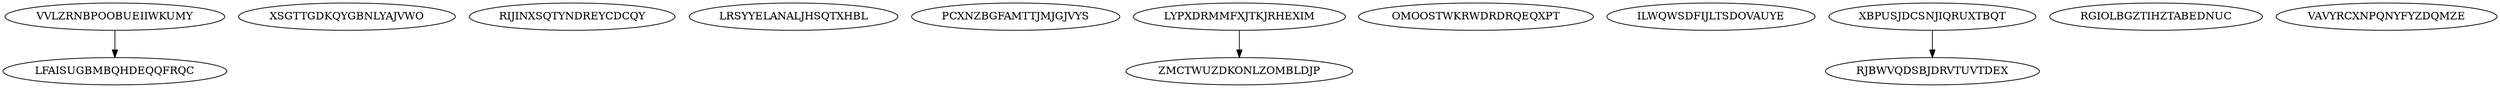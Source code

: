 digraph N14M3 {
	VVLZRNBPOOBUEIIWKUMY	[Weight=11];
	XSGTTGDKQYGBNLYAJVWO	[Weight=15];
	RIJINXSQTYNDREYCDCQY	[Weight=19];
	LRSYYELANALJHSQTXHBL	[Weight=18];
	PCXNZBGFAMTTJMJGJVYS	[Weight=15];
	LYPXDRMMFXJTKJRHEXIM	[Weight=12];
	OMOOSTWKRWDRDRQEQXPT	[Weight=11];
	LFAISUGBMBQHDEQQFRQC	[Weight=20];
	ILWQWSDFIJLTSDOVAUYE	[Weight=10];
	ZMCTWUZDKONLZOMBLDJP	[Weight=18];
	XBPUSJDCSNJIQRUXTBQT	[Weight=18];
	RGIOLBGZTIHZTABEDNUC	[Weight=10];
	RJBWVQDSBJDRVTUVTDEX	[Weight=12];
	VAVYRCXNPQNYFYZDQMZE	[Weight=10];
	LYPXDRMMFXJTKJRHEXIM -> ZMCTWUZDKONLZOMBLDJP [Weight=14];
	XBPUSJDCSNJIQRUXTBQT -> RJBWVQDSBJDRVTUVTDEX [Weight=15];
	VVLZRNBPOOBUEIIWKUMY -> LFAISUGBMBQHDEQQFRQC [Weight=15];
}

